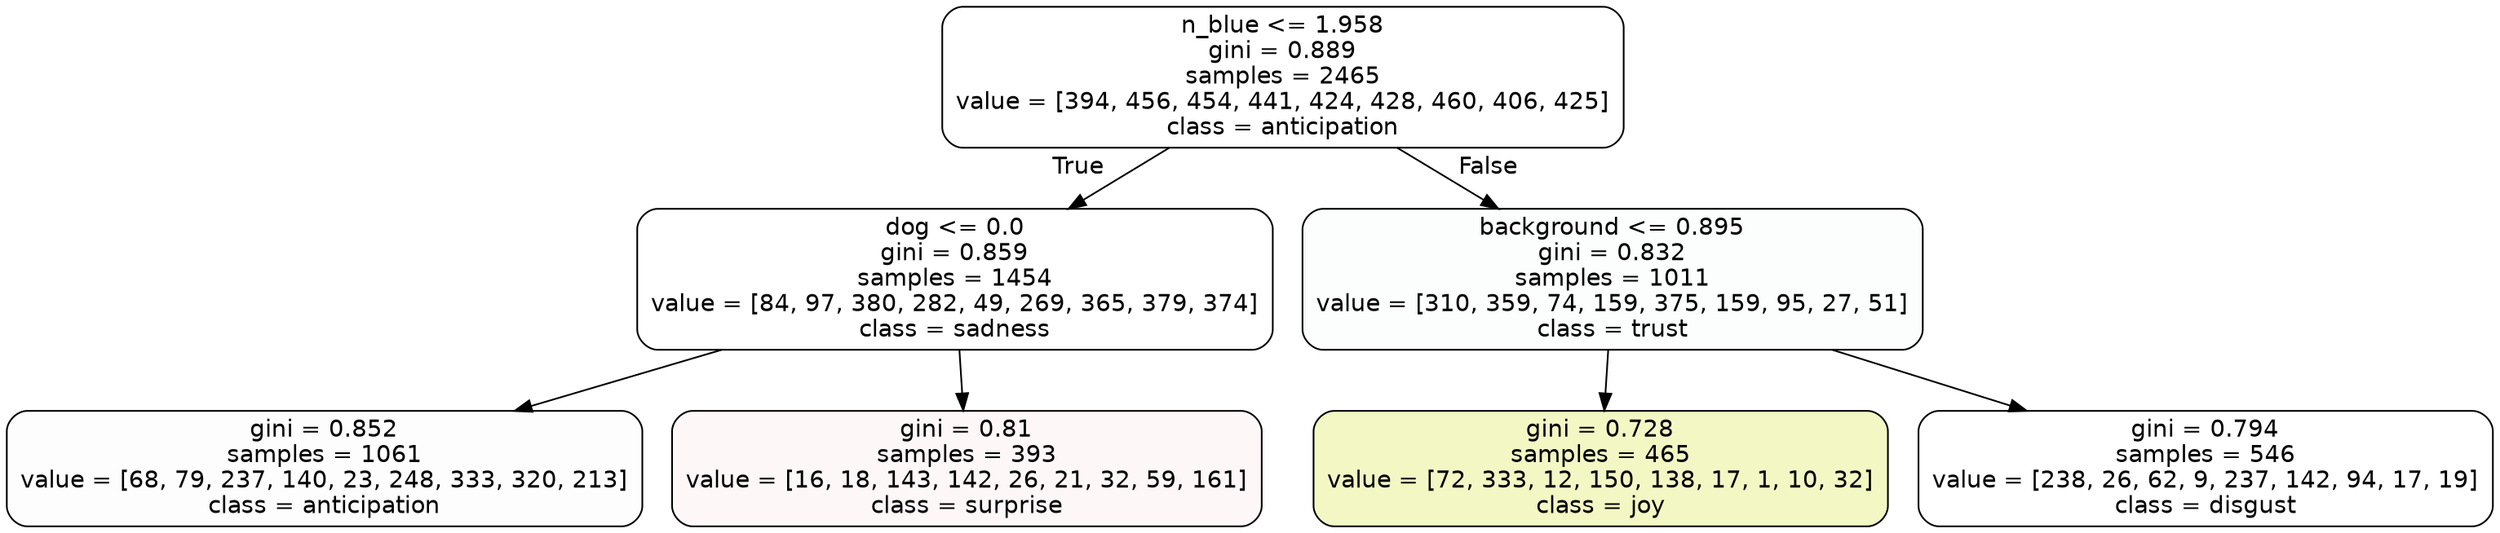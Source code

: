 digraph Tree {
node [shape=box, style="filled, rounded", color="black", fontname=helvetica] ;
edge [fontname=helvetica] ;
0 [label="n_blue <= 1.958\ngini = 0.889\nsamples = 2465\nvalue = [394, 456, 454, 441, 424, 428, 460, 406, 425]\nclass = anticipation", fillcolor="#8139e500"] ;
1 [label="dog <= 0.0\ngini = 0.859\nsamples = 1454\nvalue = [84, 97, 380, 282, 49, 269, 365, 379, 374]\nclass = sadness", fillcolor="#64e53900"] ;
0 -> 1 [labeldistance=2.5, labelangle=45, headlabel="True"] ;
2 [label="gini = 0.852\nsamples = 1061\nvalue = [68, 79, 237, 140, 23, 248, 333, 320, 213]\nclass = anticipation", fillcolor="#8139e502"] ;
1 -> 2 ;
3 [label="gini = 0.81\nsamples = 393\nvalue = [16, 18, 143, 142, 26, 21, 32, 59, 161]\nclass = surprise", fillcolor="#e539640a"] ;
1 -> 3 ;
4 [label="background <= 0.895\ngini = 0.832\nsamples = 1011\nvalue = [310, 359, 74, 159, 375, 159, 95, 27, 51]\nclass = trust", fillcolor="#39d7e503"] ;
0 -> 4 [labeldistance=2.5, labelangle=-45, headlabel="False"] ;
5 [label="gini = 0.728\nsamples = 465\nvalue = [72, 333, 12, 150, 138, 17, 1, 10, 32]\nclass = joy", fillcolor="#d7e5394c"] ;
4 -> 5 ;
6 [label="gini = 0.794\nsamples = 546\nvalue = [238, 26, 62, 9, 237, 142, 94, 17, 19]\nclass = disgust", fillcolor="#e5813900"] ;
4 -> 6 ;
}